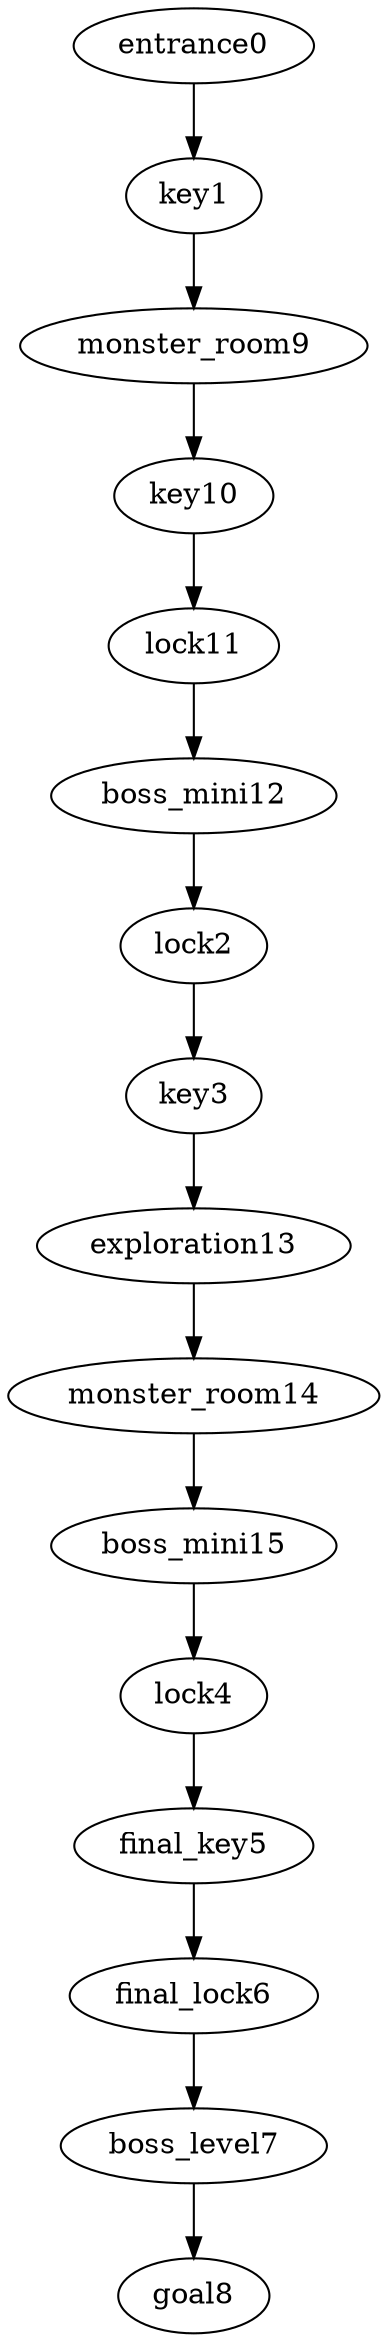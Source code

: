 digraph mission {
entrance0 -> key1
key1 -> monster_room9
lock2 -> key3
key3 -> exploration13
lock4 -> final_key5
final_key5 -> final_lock6
final_lock6 -> boss_level7
boss_level7 -> goal8
monster_room9 -> key10
key10 -> lock11
lock11 -> boss_mini12
boss_mini12 -> lock2
exploration13 -> monster_room14
monster_room14 -> boss_mini15
boss_mini15 -> lock4
}